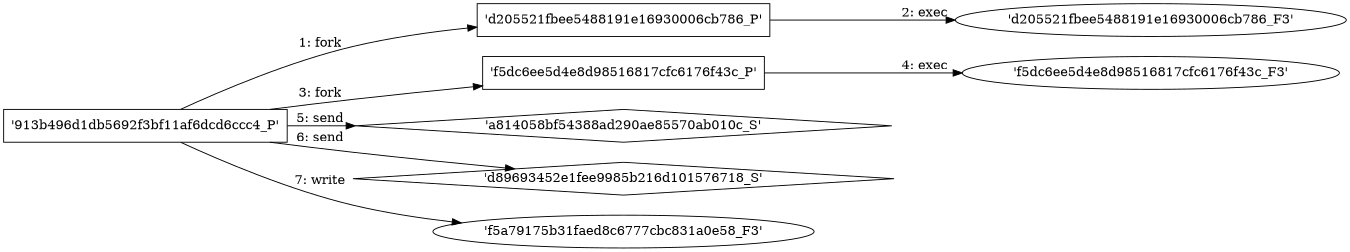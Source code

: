 digraph "D:\Learning\Paper\apt\基于CTI的攻击预警\Dataset\攻击图\ASGfromALLCTI\Threat Spotlight “Kyle and Stan” Malvertising Network 9x Larger Than Expected.dot" {
rankdir="LR"
size="9"
fixedsize="false"
splines="true"
nodesep=0.3
ranksep=0
fontsize=10
overlap="scalexy"
engine= "neato"
	"'913b496d1db5692f3bf11af6dcd6ccc4_P'" [node_type=Process shape=box]
	"'d205521fbee5488191e16930006cb786_P'" [node_type=Process shape=box]
	"'913b496d1db5692f3bf11af6dcd6ccc4_P'" -> "'d205521fbee5488191e16930006cb786_P'" [label="1: fork"]
	"'d205521fbee5488191e16930006cb786_P'" [node_type=Process shape=box]
	"'d205521fbee5488191e16930006cb786_F3'" [node_type=File shape=ellipse]
	"'d205521fbee5488191e16930006cb786_P'" -> "'d205521fbee5488191e16930006cb786_F3'" [label="2: exec"]
	"'913b496d1db5692f3bf11af6dcd6ccc4_P'" [node_type=Process shape=box]
	"'f5dc6ee5d4e8d98516817cfc6176f43c_P'" [node_type=Process shape=box]
	"'913b496d1db5692f3bf11af6dcd6ccc4_P'" -> "'f5dc6ee5d4e8d98516817cfc6176f43c_P'" [label="3: fork"]
	"'f5dc6ee5d4e8d98516817cfc6176f43c_P'" [node_type=Process shape=box]
	"'f5dc6ee5d4e8d98516817cfc6176f43c_F3'" [node_type=File shape=ellipse]
	"'f5dc6ee5d4e8d98516817cfc6176f43c_P'" -> "'f5dc6ee5d4e8d98516817cfc6176f43c_F3'" [label="4: exec"]
	"'a814058bf54388ad290ae85570ab010c_S'" [node_type=Socket shape=diamond]
	"'913b496d1db5692f3bf11af6dcd6ccc4_P'" [node_type=Process shape=box]
	"'913b496d1db5692f3bf11af6dcd6ccc4_P'" -> "'a814058bf54388ad290ae85570ab010c_S'" [label="5: send"]
	"'d89693452e1fee9985b216d101576718_S'" [node_type=Socket shape=diamond]
	"'913b496d1db5692f3bf11af6dcd6ccc4_P'" [node_type=Process shape=box]
	"'913b496d1db5692f3bf11af6dcd6ccc4_P'" -> "'d89693452e1fee9985b216d101576718_S'" [label="6: send"]
	"'f5a79175b31faed8c6777cbc831a0e58_F3'" [node_type=file shape=ellipse]
	"'913b496d1db5692f3bf11af6dcd6ccc4_P'" [node_type=Process shape=box]
	"'913b496d1db5692f3bf11af6dcd6ccc4_P'" -> "'f5a79175b31faed8c6777cbc831a0e58_F3'" [label="7: write"]
}
